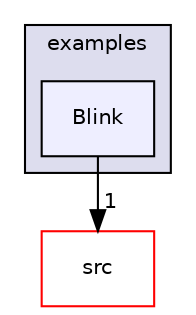 digraph "examples/Blink" {
  compound=true
  node [ fontsize="10", fontname="Helvetica"];
  edge [ labelfontsize="10", labelfontname="Helvetica"];
  subgraph clusterdir_d28a4824dc47e487b107a5db32ef43c4 {
    graph [ bgcolor="#ddddee", pencolor="black", label="examples" fontname="Helvetica", fontsize="10", URL="dir_d28a4824dc47e487b107a5db32ef43c4.html"]
  dir_05dd8b05715c4ed4a1c3d13c1176049b [shape=box, label="Blink", style="filled", fillcolor="#eeeeff", pencolor="black", URL="dir_05dd8b05715c4ed4a1c3d13c1176049b.html"];
  }
  dir_68267d1309a1af8e8297ef4c3efbcdba [shape=box label="src" fillcolor="white" style="filled" color="red" URL="dir_68267d1309a1af8e8297ef4c3efbcdba.html"];
  dir_05dd8b05715c4ed4a1c3d13c1176049b->dir_68267d1309a1af8e8297ef4c3efbcdba [headlabel="1", labeldistance=1.5 headhref="dir_000001_000013.html"];
}
